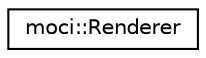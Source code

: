 digraph "Graphical Class Hierarchy"
{
  edge [fontname="Helvetica",fontsize="10",labelfontname="Helvetica",labelfontsize="10"];
  node [fontname="Helvetica",fontsize="10",shape=record];
  rankdir="LR";
  Node0 [label="moci::Renderer",height=0.2,width=0.4,color="black", fillcolor="white", style="filled",URL="$classmoci_1_1Renderer.html"];
}

